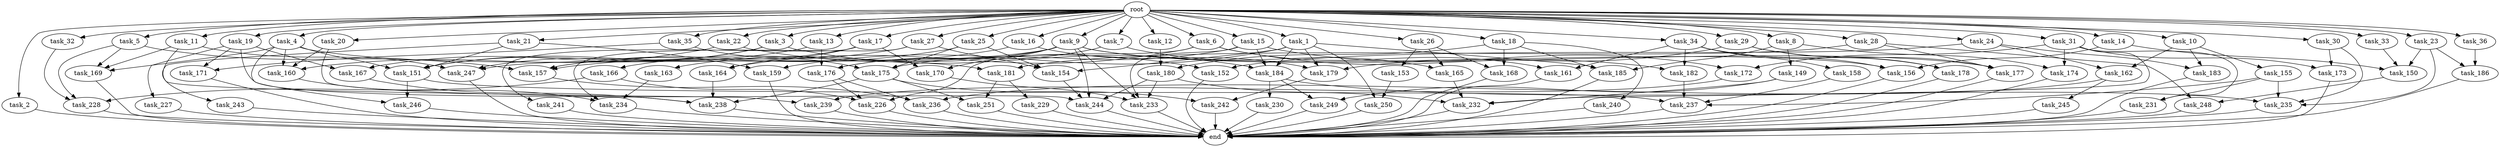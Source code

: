 digraph G {
  root [size="0.000000"];
  task_1 [size="1024.000000"];
  task_2 [size="1024.000000"];
  task_3 [size="1024.000000"];
  task_4 [size="1024.000000"];
  task_5 [size="1024.000000"];
  task_6 [size="1024.000000"];
  task_7 [size="1024.000000"];
  task_8 [size="1024.000000"];
  task_9 [size="1024.000000"];
  task_10 [size="1024.000000"];
  task_11 [size="1024.000000"];
  task_12 [size="1024.000000"];
  task_13 [size="1024.000000"];
  task_14 [size="1024.000000"];
  task_15 [size="1024.000000"];
  task_16 [size="1024.000000"];
  task_17 [size="1024.000000"];
  task_18 [size="1024.000000"];
  task_19 [size="1024.000000"];
  task_20 [size="1024.000000"];
  task_21 [size="1024.000000"];
  task_22 [size="1024.000000"];
  task_23 [size="1024.000000"];
  task_24 [size="1024.000000"];
  task_25 [size="1024.000000"];
  task_26 [size="1024.000000"];
  task_27 [size="1024.000000"];
  task_28 [size="1024.000000"];
  task_29 [size="1024.000000"];
  task_30 [size="1024.000000"];
  task_31 [size="1024.000000"];
  task_32 [size="1024.000000"];
  task_33 [size="1024.000000"];
  task_34 [size="1024.000000"];
  task_35 [size="1024.000000"];
  task_36 [size="1024.000000"];
  task_149 [size="34359738368.000000"];
  task_150 [size="1185410973696.000000"];
  task_151 [size="944892805120.000000"];
  task_152 [size="1116691496960.000000"];
  task_153 [size="549755813888.000000"];
  task_154 [size="1176821039104.000000"];
  task_155 [size="309237645312.000000"];
  task_156 [size="764504178688.000000"];
  task_157 [size="1906965479424.000000"];
  task_158 [size="34359738368.000000"];
  task_159 [size="687194767360.000000"];
  task_160 [size="807453851648.000000"];
  task_161 [size="455266533376.000000"];
  task_162 [size="730144440320.000000"];
  task_163 [size="309237645312.000000"];
  task_164 [size="841813590016.000000"];
  task_165 [size="970662608896.000000"];
  task_166 [size="77309411328.000000"];
  task_167 [size="249108103168.000000"];
  task_168 [size="764504178688.000000"];
  task_169 [size="1245540515840.000000"];
  task_170 [size="730144440320.000000"];
  task_171 [size="910533066752.000000"];
  task_172 [size="214748364800.000000"];
  task_173 [size="558345748480.000000"];
  task_174 [size="171798691840.000000"];
  task_175 [size="850403524608.000000"];
  task_176 [size="1425929142272.000000"];
  task_177 [size="652835028992.000000"];
  task_178 [size="68719476736.000000"];
  task_179 [size="661424963584.000000"];
  task_180 [size="292057776128.000000"];
  task_181 [size="386547056640.000000"];
  task_182 [size="455266533376.000000"];
  task_183 [size="730144440320.000000"];
  task_184 [size="661424963584.000000"];
  task_185 [size="798863917056.000000"];
  task_186 [size="970662608896.000000"];
  task_226 [size="1314259992576.000000"];
  task_227 [size="214748364800.000000"];
  task_228 [size="2413771620352.000000"];
  task_229 [size="695784701952.000000"];
  task_230 [size="309237645312.000000"];
  task_231 [size="214748364800.000000"];
  task_232 [size="2078764171264.000000"];
  task_233 [size="1941325217792.000000"];
  task_234 [size="764504178688.000000"];
  task_235 [size="1357209665536.000000"];
  task_236 [size="1039382085632.000000"];
  task_237 [size="566935683072.000000"];
  task_238 [size="1752346656768.000000"];
  task_239 [size="1168231104512.000000"];
  task_240 [size="214748364800.000000"];
  task_241 [size="420906795008.000000"];
  task_242 [size="996432412672.000000"];
  task_243 [size="137438953472.000000"];
  task_244 [size="1915555414016.000000"];
  task_245 [size="695784701952.000000"];
  task_246 [size="498216206336.000000"];
  task_247 [size="652835028992.000000"];
  task_248 [size="523986010112.000000"];
  task_249 [size="1005022347264.000000"];
  task_250 [size="764504178688.000000"];
  task_251 [size="1554778161152.000000"];
  end [size="0.000000"];

  root -> task_1 [size="1.000000"];
  root -> task_2 [size="1.000000"];
  root -> task_3 [size="1.000000"];
  root -> task_4 [size="1.000000"];
  root -> task_5 [size="1.000000"];
  root -> task_6 [size="1.000000"];
  root -> task_7 [size="1.000000"];
  root -> task_8 [size="1.000000"];
  root -> task_9 [size="1.000000"];
  root -> task_10 [size="1.000000"];
  root -> task_11 [size="1.000000"];
  root -> task_12 [size="1.000000"];
  root -> task_13 [size="1.000000"];
  root -> task_14 [size="1.000000"];
  root -> task_15 [size="1.000000"];
  root -> task_16 [size="1.000000"];
  root -> task_17 [size="1.000000"];
  root -> task_18 [size="1.000000"];
  root -> task_19 [size="1.000000"];
  root -> task_20 [size="1.000000"];
  root -> task_21 [size="1.000000"];
  root -> task_22 [size="1.000000"];
  root -> task_23 [size="1.000000"];
  root -> task_24 [size="1.000000"];
  root -> task_25 [size="1.000000"];
  root -> task_26 [size="1.000000"];
  root -> task_27 [size="1.000000"];
  root -> task_28 [size="1.000000"];
  root -> task_29 [size="1.000000"];
  root -> task_30 [size="1.000000"];
  root -> task_31 [size="1.000000"];
  root -> task_32 [size="1.000000"];
  root -> task_33 [size="1.000000"];
  root -> task_34 [size="1.000000"];
  root -> task_35 [size="1.000000"];
  root -> task_36 [size="1.000000"];
  task_1 -> task_154 [size="536870912.000000"];
  task_1 -> task_159 [size="536870912.000000"];
  task_1 -> task_179 [size="536870912.000000"];
  task_1 -> task_184 [size="536870912.000000"];
  task_1 -> task_185 [size="536870912.000000"];
  task_1 -> task_250 [size="536870912.000000"];
  task_2 -> end [size="1.000000"];
  task_3 -> task_151 [size="33554432.000000"];
  task_3 -> task_167 [size="33554432.000000"];
  task_3 -> task_184 [size="33554432.000000"];
  task_3 -> task_247 [size="33554432.000000"];
  task_4 -> task_151 [size="75497472.000000"];
  task_4 -> task_160 [size="75497472.000000"];
  task_4 -> task_169 [size="75497472.000000"];
  task_4 -> task_181 [size="75497472.000000"];
  task_4 -> task_246 [size="75497472.000000"];
  task_5 -> task_157 [size="838860800.000000"];
  task_5 -> task_169 [size="838860800.000000"];
  task_5 -> task_228 [size="838860800.000000"];
  task_6 -> task_161 [size="411041792.000000"];
  task_6 -> task_164 [size="411041792.000000"];
  task_6 -> task_182 [size="411041792.000000"];
  task_6 -> task_226 [size="411041792.000000"];
  task_7 -> task_165 [size="411041792.000000"];
  task_7 -> task_176 [size="411041792.000000"];
  task_8 -> task_149 [size="33554432.000000"];
  task_8 -> task_174 [size="33554432.000000"];
  task_8 -> task_185 [size="33554432.000000"];
  task_9 -> task_156 [size="301989888.000000"];
  task_9 -> task_163 [size="301989888.000000"];
  task_9 -> task_170 [size="301989888.000000"];
  task_9 -> task_176 [size="301989888.000000"];
  task_9 -> task_177 [size="301989888.000000"];
  task_9 -> task_233 [size="301989888.000000"];
  task_9 -> task_244 [size="301989888.000000"];
  task_9 -> task_247 [size="301989888.000000"];
  task_10 -> task_155 [size="301989888.000000"];
  task_10 -> task_162 [size="301989888.000000"];
  task_10 -> task_183 [size="301989888.000000"];
  task_11 -> task_169 [size="301989888.000000"];
  task_11 -> task_239 [size="301989888.000000"];
  task_11 -> task_247 [size="301989888.000000"];
  task_12 -> task_180 [size="75497472.000000"];
  task_13 -> task_151 [size="679477248.000000"];
  task_13 -> task_176 [size="679477248.000000"];
  task_14 -> task_150 [size="411041792.000000"];
  task_14 -> task_156 [size="411041792.000000"];
  task_15 -> task_172 [size="75497472.000000"];
  task_15 -> task_175 [size="75497472.000000"];
  task_15 -> task_184 [size="75497472.000000"];
  task_15 -> task_233 [size="75497472.000000"];
  task_16 -> task_166 [size="75497472.000000"];
  task_16 -> task_179 [size="75497472.000000"];
  task_17 -> task_157 [size="411041792.000000"];
  task_17 -> task_164 [size="411041792.000000"];
  task_17 -> task_170 [size="411041792.000000"];
  task_17 -> task_241 [size="411041792.000000"];
  task_18 -> task_168 [size="209715200.000000"];
  task_18 -> task_180 [size="209715200.000000"];
  task_18 -> task_185 [size="209715200.000000"];
  task_18 -> task_240 [size="209715200.000000"];
  task_19 -> task_167 [size="209715200.000000"];
  task_19 -> task_171 [size="209715200.000000"];
  task_19 -> task_227 [size="209715200.000000"];
  task_19 -> task_244 [size="209715200.000000"];
  task_20 -> task_160 [size="33554432.000000"];
  task_20 -> task_238 [size="33554432.000000"];
  task_21 -> task_151 [size="134217728.000000"];
  task_21 -> task_159 [size="134217728.000000"];
  task_21 -> task_243 [size="134217728.000000"];
  task_22 -> task_152 [size="679477248.000000"];
  task_22 -> task_160 [size="679477248.000000"];
  task_23 -> task_150 [size="536870912.000000"];
  task_23 -> task_186 [size="536870912.000000"];
  task_23 -> task_235 [size="536870912.000000"];
  task_24 -> task_152 [size="411041792.000000"];
  task_24 -> task_162 [size="411041792.000000"];
  task_24 -> task_183 [size="411041792.000000"];
  task_25 -> task_154 [size="75497472.000000"];
  task_25 -> task_157 [size="75497472.000000"];
  task_25 -> task_175 [size="75497472.000000"];
  task_26 -> task_153 [size="536870912.000000"];
  task_26 -> task_165 [size="536870912.000000"];
  task_26 -> task_168 [size="536870912.000000"];
  task_27 -> task_154 [size="536870912.000000"];
  task_27 -> task_157 [size="536870912.000000"];
  task_27 -> task_234 [size="536870912.000000"];
  task_28 -> task_177 [size="301989888.000000"];
  task_28 -> task_181 [size="301989888.000000"];
  task_28 -> task_248 [size="301989888.000000"];
  task_29 -> task_177 [size="33554432.000000"];
  task_29 -> task_178 [size="33554432.000000"];
  task_29 -> task_179 [size="33554432.000000"];
  task_30 -> task_173 [size="411041792.000000"];
  task_30 -> task_235 [size="411041792.000000"];
  task_31 -> task_172 [size="134217728.000000"];
  task_31 -> task_173 [size="134217728.000000"];
  task_31 -> task_174 [size="134217728.000000"];
  task_31 -> task_231 [size="134217728.000000"];
  task_31 -> task_232 [size="134217728.000000"];
  task_32 -> task_228 [size="679477248.000000"];
  task_33 -> task_150 [size="209715200.000000"];
  task_34 -> task_156 [size="33554432.000000"];
  task_34 -> task_158 [size="33554432.000000"];
  task_34 -> task_161 [size="33554432.000000"];
  task_34 -> task_178 [size="33554432.000000"];
  task_34 -> task_182 [size="33554432.000000"];
  task_35 -> task_171 [size="679477248.000000"];
  task_35 -> task_175 [size="679477248.000000"];
  task_36 -> task_186 [size="411041792.000000"];
  task_149 -> task_232 [size="679477248.000000"];
  task_149 -> task_249 [size="679477248.000000"];
  task_150 -> task_248 [size="209715200.000000"];
  task_151 -> task_237 [size="411041792.000000"];
  task_151 -> task_246 [size="411041792.000000"];
  task_152 -> end [size="1.000000"];
  task_153 -> task_250 [size="209715200.000000"];
  task_154 -> task_244 [size="679477248.000000"];
  task_155 -> task_231 [size="75497472.000000"];
  task_155 -> task_235 [size="75497472.000000"];
  task_155 -> task_237 [size="75497472.000000"];
  task_156 -> end [size="1.000000"];
  task_157 -> task_236 [size="301989888.000000"];
  task_158 -> task_237 [size="33554432.000000"];
  task_159 -> end [size="1.000000"];
  task_160 -> task_234 [size="134217728.000000"];
  task_161 -> end [size="1.000000"];
  task_162 -> task_236 [size="679477248.000000"];
  task_162 -> task_245 [size="679477248.000000"];
  task_163 -> task_234 [size="75497472.000000"];
  task_164 -> task_238 [size="536870912.000000"];
  task_165 -> task_232 [size="536870912.000000"];
  task_166 -> task_226 [size="838860800.000000"];
  task_166 -> task_228 [size="838860800.000000"];
  task_167 -> task_238 [size="301989888.000000"];
  task_168 -> end [size="1.000000"];
  task_169 -> end [size="1.000000"];
  task_170 -> task_233 [size="838860800.000000"];
  task_171 -> end [size="1.000000"];
  task_172 -> task_239 [size="838860800.000000"];
  task_173 -> end [size="1.000000"];
  task_174 -> end [size="1.000000"];
  task_175 -> task_238 [size="838860800.000000"];
  task_175 -> task_242 [size="838860800.000000"];
  task_175 -> task_251 [size="838860800.000000"];
  task_176 -> task_226 [size="33554432.000000"];
  task_176 -> task_236 [size="33554432.000000"];
  task_177 -> end [size="1.000000"];
  task_178 -> end [size="1.000000"];
  task_179 -> task_242 [size="134217728.000000"];
  task_180 -> task_232 [size="679477248.000000"];
  task_180 -> task_233 [size="679477248.000000"];
  task_180 -> task_244 [size="679477248.000000"];
  task_181 -> task_229 [size="679477248.000000"];
  task_181 -> task_251 [size="679477248.000000"];
  task_182 -> task_237 [size="33554432.000000"];
  task_183 -> end [size="1.000000"];
  task_184 -> task_230 [size="301989888.000000"];
  task_184 -> task_235 [size="301989888.000000"];
  task_184 -> task_249 [size="301989888.000000"];
  task_185 -> end [size="1.000000"];
  task_186 -> end [size="1.000000"];
  task_226 -> end [size="1.000000"];
  task_227 -> end [size="1.000000"];
  task_228 -> end [size="1.000000"];
  task_229 -> end [size="1.000000"];
  task_230 -> end [size="1.000000"];
  task_231 -> end [size="1.000000"];
  task_232 -> end [size="1.000000"];
  task_233 -> end [size="1.000000"];
  task_234 -> end [size="1.000000"];
  task_235 -> end [size="1.000000"];
  task_236 -> end [size="1.000000"];
  task_237 -> end [size="1.000000"];
  task_238 -> end [size="1.000000"];
  task_239 -> end [size="1.000000"];
  task_240 -> end [size="1.000000"];
  task_241 -> end [size="1.000000"];
  task_242 -> end [size="1.000000"];
  task_243 -> end [size="1.000000"];
  task_244 -> end [size="1.000000"];
  task_245 -> end [size="1.000000"];
  task_246 -> end [size="1.000000"];
  task_247 -> end [size="1.000000"];
  task_248 -> end [size="1.000000"];
  task_249 -> end [size="1.000000"];
  task_250 -> end [size="1.000000"];
  task_251 -> end [size="1.000000"];
}
